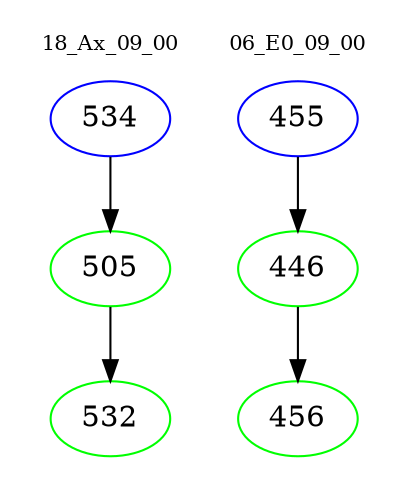 digraph{
subgraph cluster_0 {
color = white
label = "18_Ax_09_00";
fontsize=10;
T0_534 [label="534", color="blue"]
T0_534 -> T0_505 [color="black"]
T0_505 [label="505", color="green"]
T0_505 -> T0_532 [color="black"]
T0_532 [label="532", color="green"]
}
subgraph cluster_1 {
color = white
label = "06_E0_09_00";
fontsize=10;
T1_455 [label="455", color="blue"]
T1_455 -> T1_446 [color="black"]
T1_446 [label="446", color="green"]
T1_446 -> T1_456 [color="black"]
T1_456 [label="456", color="green"]
}
}
